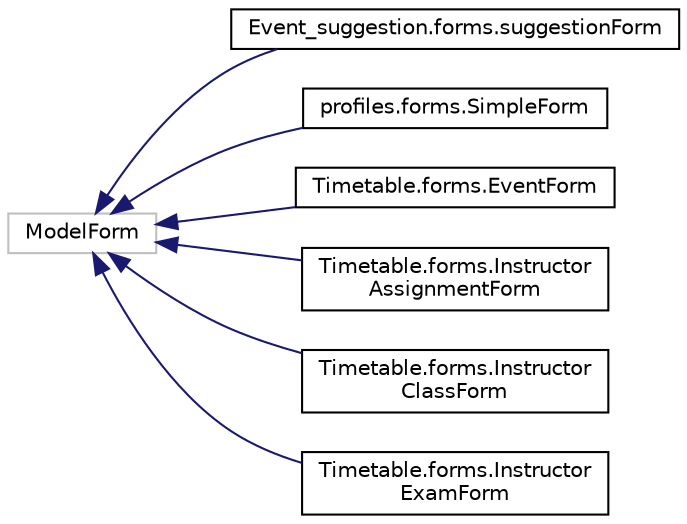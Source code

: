 digraph "Graphical Class Hierarchy"
{
  edge [fontname="Helvetica",fontsize="10",labelfontname="Helvetica",labelfontsize="10"];
  node [fontname="Helvetica",fontsize="10",shape=record];
  rankdir="LR";
  Node1 [label="ModelForm",height=0.2,width=0.4,color="grey75", fillcolor="white", style="filled"];
  Node1 -> Node2 [dir="back",color="midnightblue",fontsize="10",style="solid",fontname="Helvetica"];
  Node2 [label="Event_suggestion.forms.suggestionForm",height=0.2,width=0.4,color="black", fillcolor="white", style="filled",URL="$classEvent__suggestion_1_1forms_1_1suggestionForm.html",tooltip="A form which was used to call API during Beta testing. "];
  Node1 -> Node3 [dir="back",color="midnightblue",fontsize="10",style="solid",fontname="Helvetica"];
  Node3 [label="profiles.forms.SimpleForm",height=0.2,width=0.4,color="black", fillcolor="white", style="filled",URL="$classprofiles_1_1forms_1_1SimpleForm.html",tooltip="A model form that through meta get linked to profile imported from .models This model form is a class..."];
  Node1 -> Node4 [dir="back",color="midnightblue",fontsize="10",style="solid",fontname="Helvetica"];
  Node4 [label="Timetable.forms.EventForm",height=0.2,width=0.4,color="black", fillcolor="white", style="filled",URL="$classTimetable_1_1forms_1_1EventForm.html"];
  Node1 -> Node5 [dir="back",color="midnightblue",fontsize="10",style="solid",fontname="Helvetica"];
  Node5 [label="Timetable.forms.Instructor\lAssignmentForm",height=0.2,width=0.4,color="black", fillcolor="white", style="filled",URL="$classTimetable_1_1forms_1_1InstructorAssignmentForm.html"];
  Node1 -> Node6 [dir="back",color="midnightblue",fontsize="10",style="solid",fontname="Helvetica"];
  Node6 [label="Timetable.forms.Instructor\lClassForm",height=0.2,width=0.4,color="black", fillcolor="white", style="filled",URL="$classTimetable_1_1forms_1_1InstructorClassForm.html"];
  Node1 -> Node7 [dir="back",color="midnightblue",fontsize="10",style="solid",fontname="Helvetica"];
  Node7 [label="Timetable.forms.Instructor\lExamForm",height=0.2,width=0.4,color="black", fillcolor="white", style="filled",URL="$classTimetable_1_1forms_1_1InstructorExamForm.html"];
}
